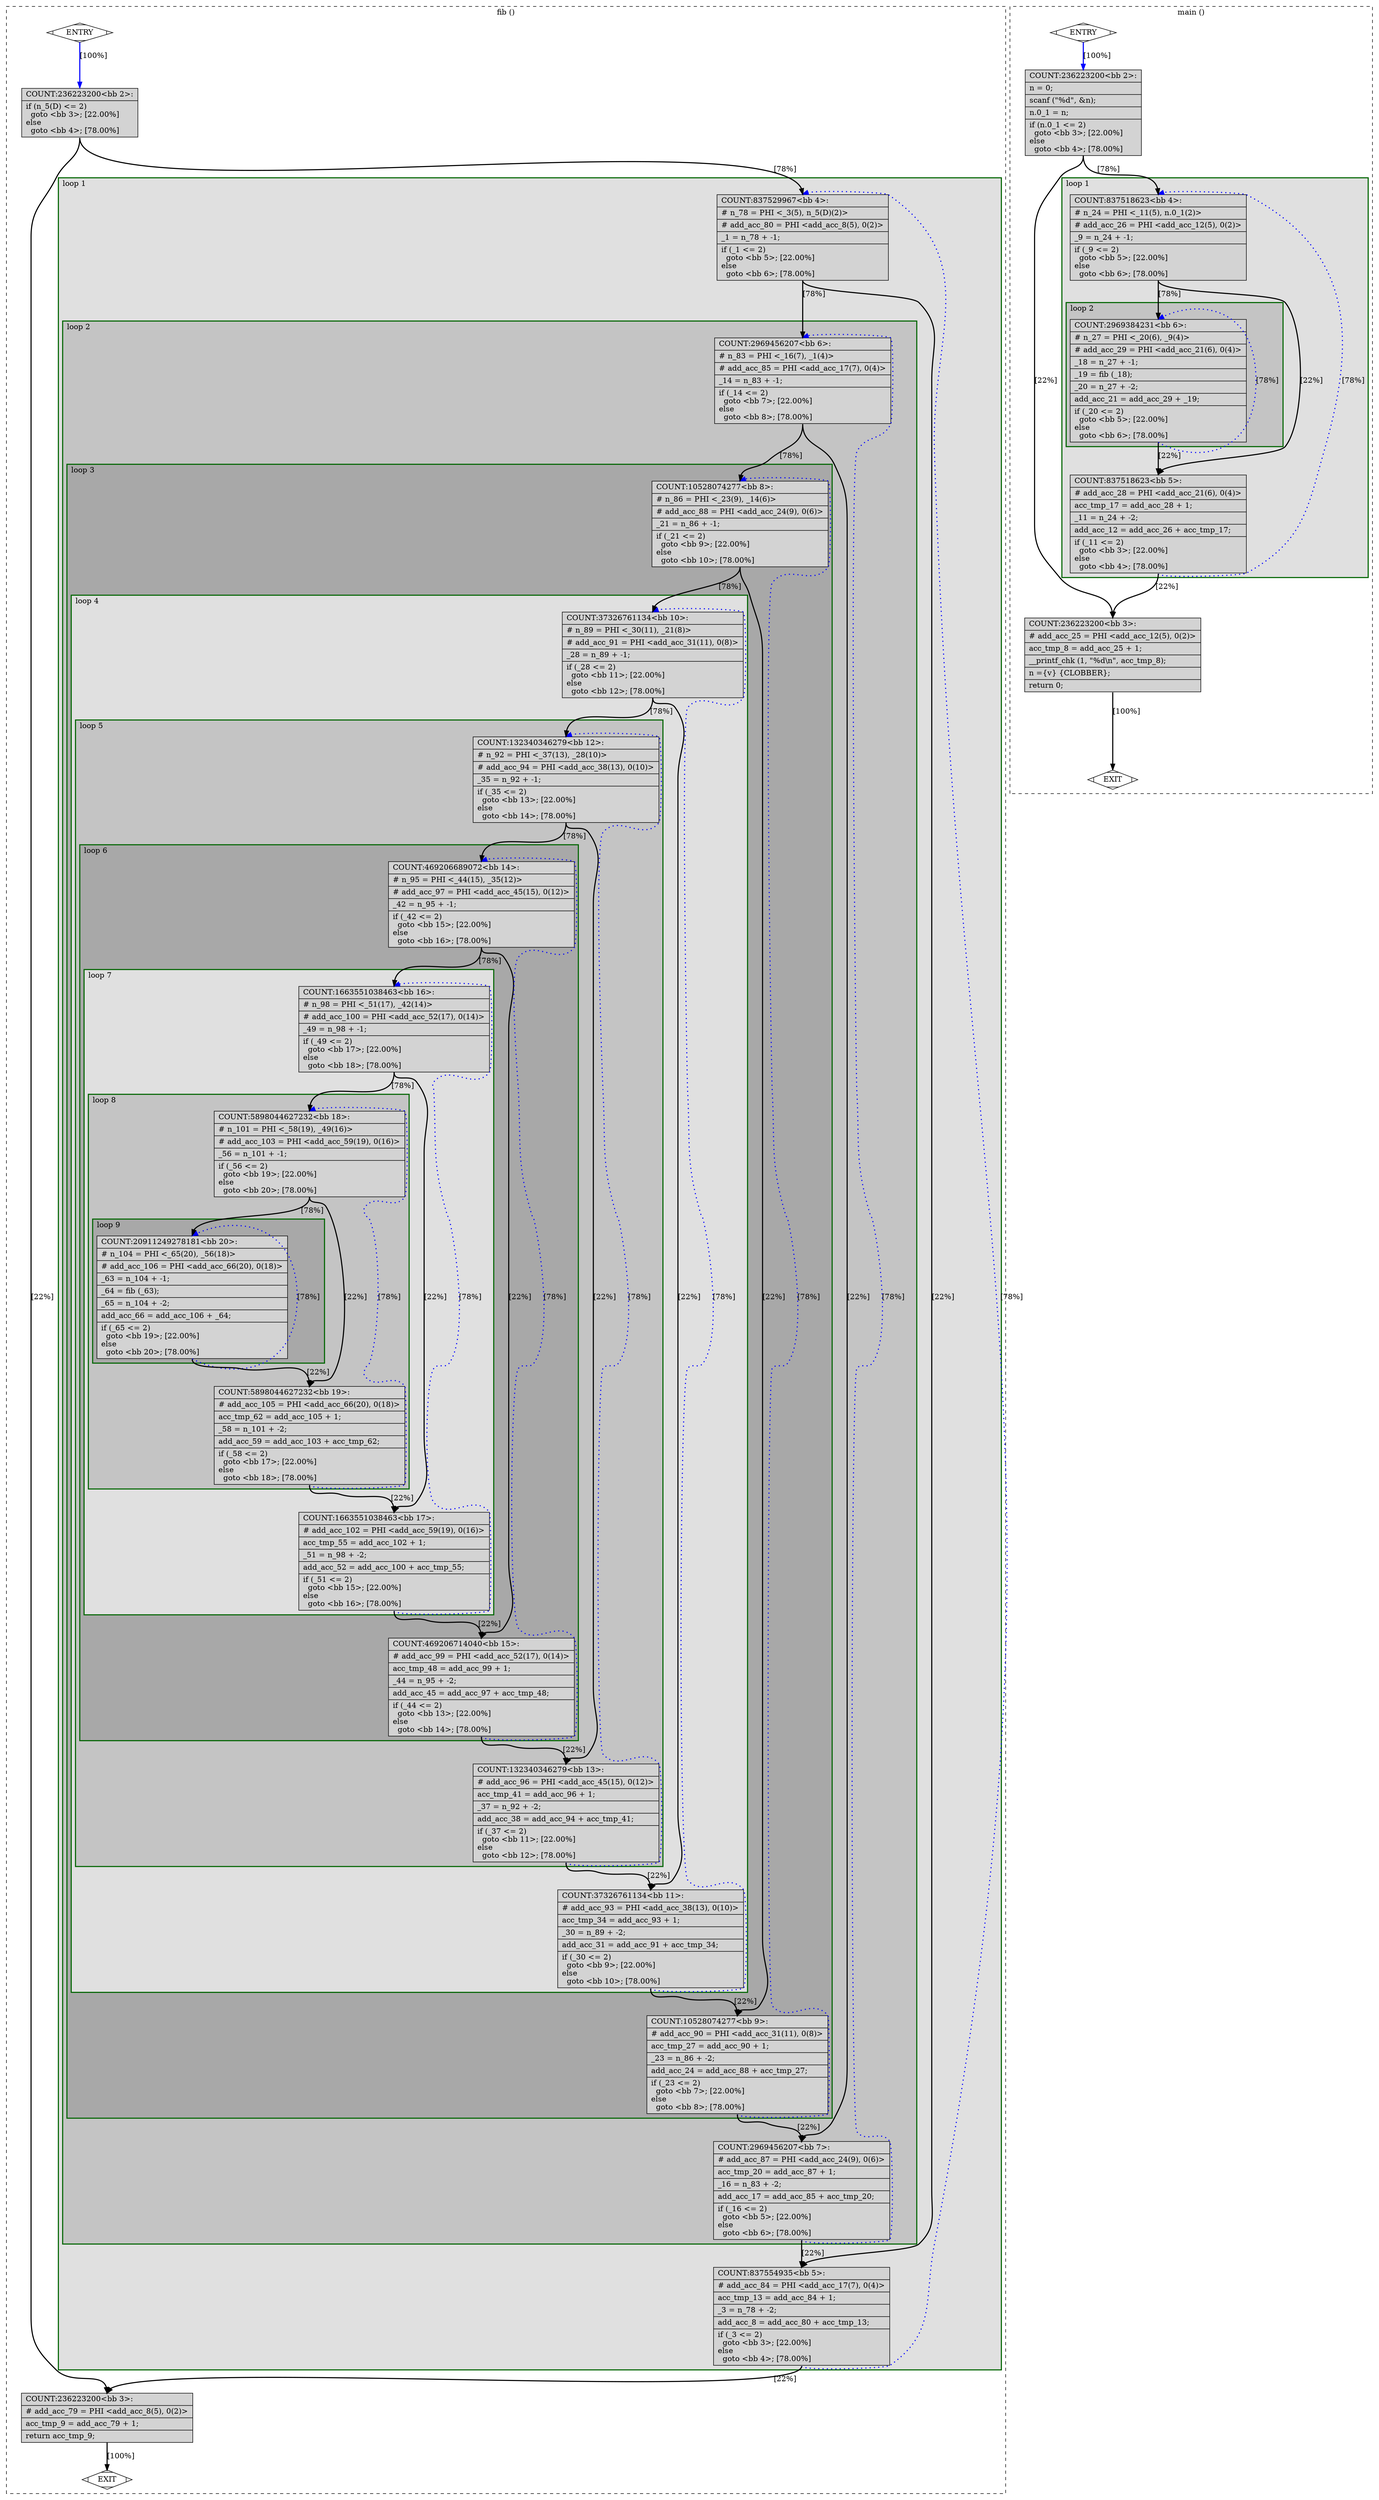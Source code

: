 digraph "a-fib_1.c.122t.sra" {
overlap=false;
subgraph "cluster_fib" {
	style="dashed";
	color="black";
	label="fib ()";
	subgraph cluster_40_1 {
	style="filled";
	color="darkgreen";
	fillcolor="grey88";
	label="loop 1";
	labeljust=l;
	penwidth=2;
	subgraph cluster_40_2 {
	style="filled";
	color="darkgreen";
	fillcolor="grey77";
	label="loop 2";
	labeljust=l;
	penwidth=2;
	subgraph cluster_40_3 {
	style="filled";
	color="darkgreen";
	fillcolor="grey66";
	label="loop 3";
	labeljust=l;
	penwidth=2;
	subgraph cluster_40_4 {
	style="filled";
	color="darkgreen";
	fillcolor="grey88";
	label="loop 4";
	labeljust=l;
	penwidth=2;
	subgraph cluster_40_5 {
	style="filled";
	color="darkgreen";
	fillcolor="grey77";
	label="loop 5";
	labeljust=l;
	penwidth=2;
	subgraph cluster_40_6 {
	style="filled";
	color="darkgreen";
	fillcolor="grey66";
	label="loop 6";
	labeljust=l;
	penwidth=2;
	subgraph cluster_40_7 {
	style="filled";
	color="darkgreen";
	fillcolor="grey88";
	label="loop 7";
	labeljust=l;
	penwidth=2;
	subgraph cluster_40_8 {
	style="filled";
	color="darkgreen";
	fillcolor="grey77";
	label="loop 8";
	labeljust=l;
	penwidth=2;
	subgraph cluster_40_9 {
	style="filled";
	color="darkgreen";
	fillcolor="grey66";
	label="loop 9";
	labeljust=l;
	penwidth=2;
	fn_40_basic_block_20 [shape=record,style=filled,fillcolor=lightgrey,label="{COUNT:20911249278181\<bb\ 20\>:\l\
|#\ n_104\ =\ PHI\ \<_65(20),\ _56(18)\>\l\
|#\ add_acc_106\ =\ PHI\ \<add_acc_66(20),\ 0(18)\>\l\
|_63\ =\ n_104\ +\ -1;\l\
|_64\ =\ fib\ (_63);\l\
|_65\ =\ n_104\ +\ -2;\l\
|add_acc_66\ =\ add_acc_106\ +\ _64;\l\
|if\ (_65\ \<=\ 2)\l\
\ \ goto\ \<bb\ 19\>;\ [22.00%]\l\
else\l\
\ \ goto\ \<bb\ 20\>;\ [78.00%]\l\
}"];

	}
	fn_40_basic_block_18 [shape=record,style=filled,fillcolor=lightgrey,label="{COUNT:5898044627232\<bb\ 18\>:\l\
|#\ n_101\ =\ PHI\ \<_58(19),\ _49(16)\>\l\
|#\ add_acc_103\ =\ PHI\ \<add_acc_59(19),\ 0(16)\>\l\
|_56\ =\ n_101\ +\ -1;\l\
|if\ (_56\ \<=\ 2)\l\
\ \ goto\ \<bb\ 19\>;\ [22.00%]\l\
else\l\
\ \ goto\ \<bb\ 20\>;\ [78.00%]\l\
}"];

	fn_40_basic_block_19 [shape=record,style=filled,fillcolor=lightgrey,label="{COUNT:5898044627232\<bb\ 19\>:\l\
|#\ add_acc_105\ =\ PHI\ \<add_acc_66(20),\ 0(18)\>\l\
|acc_tmp_62\ =\ add_acc_105\ +\ 1;\l\
|_58\ =\ n_101\ +\ -2;\l\
|add_acc_59\ =\ add_acc_103\ +\ acc_tmp_62;\l\
|if\ (_58\ \<=\ 2)\l\
\ \ goto\ \<bb\ 17\>;\ [22.00%]\l\
else\l\
\ \ goto\ \<bb\ 18\>;\ [78.00%]\l\
}"];

	}
	fn_40_basic_block_16 [shape=record,style=filled,fillcolor=lightgrey,label="{COUNT:1663551038463\<bb\ 16\>:\l\
|#\ n_98\ =\ PHI\ \<_51(17),\ _42(14)\>\l\
|#\ add_acc_100\ =\ PHI\ \<add_acc_52(17),\ 0(14)\>\l\
|_49\ =\ n_98\ +\ -1;\l\
|if\ (_49\ \<=\ 2)\l\
\ \ goto\ \<bb\ 17\>;\ [22.00%]\l\
else\l\
\ \ goto\ \<bb\ 18\>;\ [78.00%]\l\
}"];

	fn_40_basic_block_17 [shape=record,style=filled,fillcolor=lightgrey,label="{COUNT:1663551038463\<bb\ 17\>:\l\
|#\ add_acc_102\ =\ PHI\ \<add_acc_59(19),\ 0(16)\>\l\
|acc_tmp_55\ =\ add_acc_102\ +\ 1;\l\
|_51\ =\ n_98\ +\ -2;\l\
|add_acc_52\ =\ add_acc_100\ +\ acc_tmp_55;\l\
|if\ (_51\ \<=\ 2)\l\
\ \ goto\ \<bb\ 15\>;\ [22.00%]\l\
else\l\
\ \ goto\ \<bb\ 16\>;\ [78.00%]\l\
}"];

	}
	fn_40_basic_block_14 [shape=record,style=filled,fillcolor=lightgrey,label="{COUNT:469206689072\<bb\ 14\>:\l\
|#\ n_95\ =\ PHI\ \<_44(15),\ _35(12)\>\l\
|#\ add_acc_97\ =\ PHI\ \<add_acc_45(15),\ 0(12)\>\l\
|_42\ =\ n_95\ +\ -1;\l\
|if\ (_42\ \<=\ 2)\l\
\ \ goto\ \<bb\ 15\>;\ [22.00%]\l\
else\l\
\ \ goto\ \<bb\ 16\>;\ [78.00%]\l\
}"];

	fn_40_basic_block_15 [shape=record,style=filled,fillcolor=lightgrey,label="{COUNT:469206714040\<bb\ 15\>:\l\
|#\ add_acc_99\ =\ PHI\ \<add_acc_52(17),\ 0(14)\>\l\
|acc_tmp_48\ =\ add_acc_99\ +\ 1;\l\
|_44\ =\ n_95\ +\ -2;\l\
|add_acc_45\ =\ add_acc_97\ +\ acc_tmp_48;\l\
|if\ (_44\ \<=\ 2)\l\
\ \ goto\ \<bb\ 13\>;\ [22.00%]\l\
else\l\
\ \ goto\ \<bb\ 14\>;\ [78.00%]\l\
}"];

	}
	fn_40_basic_block_12 [shape=record,style=filled,fillcolor=lightgrey,label="{COUNT:132340346279\<bb\ 12\>:\l\
|#\ n_92\ =\ PHI\ \<_37(13),\ _28(10)\>\l\
|#\ add_acc_94\ =\ PHI\ \<add_acc_38(13),\ 0(10)\>\l\
|_35\ =\ n_92\ +\ -1;\l\
|if\ (_35\ \<=\ 2)\l\
\ \ goto\ \<bb\ 13\>;\ [22.00%]\l\
else\l\
\ \ goto\ \<bb\ 14\>;\ [78.00%]\l\
}"];

	fn_40_basic_block_13 [shape=record,style=filled,fillcolor=lightgrey,label="{COUNT:132340346279\<bb\ 13\>:\l\
|#\ add_acc_96\ =\ PHI\ \<add_acc_45(15),\ 0(12)\>\l\
|acc_tmp_41\ =\ add_acc_96\ +\ 1;\l\
|_37\ =\ n_92\ +\ -2;\l\
|add_acc_38\ =\ add_acc_94\ +\ acc_tmp_41;\l\
|if\ (_37\ \<=\ 2)\l\
\ \ goto\ \<bb\ 11\>;\ [22.00%]\l\
else\l\
\ \ goto\ \<bb\ 12\>;\ [78.00%]\l\
}"];

	}
	fn_40_basic_block_10 [shape=record,style=filled,fillcolor=lightgrey,label="{COUNT:37326761134\<bb\ 10\>:\l\
|#\ n_89\ =\ PHI\ \<_30(11),\ _21(8)\>\l\
|#\ add_acc_91\ =\ PHI\ \<add_acc_31(11),\ 0(8)\>\l\
|_28\ =\ n_89\ +\ -1;\l\
|if\ (_28\ \<=\ 2)\l\
\ \ goto\ \<bb\ 11\>;\ [22.00%]\l\
else\l\
\ \ goto\ \<bb\ 12\>;\ [78.00%]\l\
}"];

	fn_40_basic_block_11 [shape=record,style=filled,fillcolor=lightgrey,label="{COUNT:37326761134\<bb\ 11\>:\l\
|#\ add_acc_93\ =\ PHI\ \<add_acc_38(13),\ 0(10)\>\l\
|acc_tmp_34\ =\ add_acc_93\ +\ 1;\l\
|_30\ =\ n_89\ +\ -2;\l\
|add_acc_31\ =\ add_acc_91\ +\ acc_tmp_34;\l\
|if\ (_30\ \<=\ 2)\l\
\ \ goto\ \<bb\ 9\>;\ [22.00%]\l\
else\l\
\ \ goto\ \<bb\ 10\>;\ [78.00%]\l\
}"];

	}
	fn_40_basic_block_8 [shape=record,style=filled,fillcolor=lightgrey,label="{COUNT:10528074277\<bb\ 8\>:\l\
|#\ n_86\ =\ PHI\ \<_23(9),\ _14(6)\>\l\
|#\ add_acc_88\ =\ PHI\ \<add_acc_24(9),\ 0(6)\>\l\
|_21\ =\ n_86\ +\ -1;\l\
|if\ (_21\ \<=\ 2)\l\
\ \ goto\ \<bb\ 9\>;\ [22.00%]\l\
else\l\
\ \ goto\ \<bb\ 10\>;\ [78.00%]\l\
}"];

	fn_40_basic_block_9 [shape=record,style=filled,fillcolor=lightgrey,label="{COUNT:10528074277\<bb\ 9\>:\l\
|#\ add_acc_90\ =\ PHI\ \<add_acc_31(11),\ 0(8)\>\l\
|acc_tmp_27\ =\ add_acc_90\ +\ 1;\l\
|_23\ =\ n_86\ +\ -2;\l\
|add_acc_24\ =\ add_acc_88\ +\ acc_tmp_27;\l\
|if\ (_23\ \<=\ 2)\l\
\ \ goto\ \<bb\ 7\>;\ [22.00%]\l\
else\l\
\ \ goto\ \<bb\ 8\>;\ [78.00%]\l\
}"];

	}
	fn_40_basic_block_6 [shape=record,style=filled,fillcolor=lightgrey,label="{COUNT:2969456207\<bb\ 6\>:\l\
|#\ n_83\ =\ PHI\ \<_16(7),\ _1(4)\>\l\
|#\ add_acc_85\ =\ PHI\ \<add_acc_17(7),\ 0(4)\>\l\
|_14\ =\ n_83\ +\ -1;\l\
|if\ (_14\ \<=\ 2)\l\
\ \ goto\ \<bb\ 7\>;\ [22.00%]\l\
else\l\
\ \ goto\ \<bb\ 8\>;\ [78.00%]\l\
}"];

	fn_40_basic_block_7 [shape=record,style=filled,fillcolor=lightgrey,label="{COUNT:2969456207\<bb\ 7\>:\l\
|#\ add_acc_87\ =\ PHI\ \<add_acc_24(9),\ 0(6)\>\l\
|acc_tmp_20\ =\ add_acc_87\ +\ 1;\l\
|_16\ =\ n_83\ +\ -2;\l\
|add_acc_17\ =\ add_acc_85\ +\ acc_tmp_20;\l\
|if\ (_16\ \<=\ 2)\l\
\ \ goto\ \<bb\ 5\>;\ [22.00%]\l\
else\l\
\ \ goto\ \<bb\ 6\>;\ [78.00%]\l\
}"];

	}
	fn_40_basic_block_4 [shape=record,style=filled,fillcolor=lightgrey,label="{COUNT:837529967\<bb\ 4\>:\l\
|#\ n_78\ =\ PHI\ \<_3(5),\ n_5(D)(2)\>\l\
|#\ add_acc_80\ =\ PHI\ \<add_acc_8(5),\ 0(2)\>\l\
|_1\ =\ n_78\ +\ -1;\l\
|if\ (_1\ \<=\ 2)\l\
\ \ goto\ \<bb\ 5\>;\ [22.00%]\l\
else\l\
\ \ goto\ \<bb\ 6\>;\ [78.00%]\l\
}"];

	fn_40_basic_block_5 [shape=record,style=filled,fillcolor=lightgrey,label="{COUNT:837554935\<bb\ 5\>:\l\
|#\ add_acc_84\ =\ PHI\ \<add_acc_17(7),\ 0(4)\>\l\
|acc_tmp_13\ =\ add_acc_84\ +\ 1;\l\
|_3\ =\ n_78\ +\ -2;\l\
|add_acc_8\ =\ add_acc_80\ +\ acc_tmp_13;\l\
|if\ (_3\ \<=\ 2)\l\
\ \ goto\ \<bb\ 3\>;\ [22.00%]\l\
else\l\
\ \ goto\ \<bb\ 4\>;\ [78.00%]\l\
}"];

	}
	fn_40_basic_block_0 [shape=Mdiamond,style=filled,fillcolor=white,label="ENTRY"];

	fn_40_basic_block_1 [shape=Mdiamond,style=filled,fillcolor=white,label="EXIT"];

	fn_40_basic_block_2 [shape=record,style=filled,fillcolor=lightgrey,label="{COUNT:236223200\<bb\ 2\>:\l\
|if\ (n_5(D)\ \<=\ 2)\l\
\ \ goto\ \<bb\ 3\>;\ [22.00%]\l\
else\l\
\ \ goto\ \<bb\ 4\>;\ [78.00%]\l\
}"];

	fn_40_basic_block_3 [shape=record,style=filled,fillcolor=lightgrey,label="{COUNT:236223200\<bb\ 3\>:\l\
|#\ add_acc_79\ =\ PHI\ \<add_acc_8(5),\ 0(2)\>\l\
|acc_tmp_9\ =\ add_acc_79\ +\ 1;\l\
|return\ acc_tmp_9;\l\
}"];

	fn_40_basic_block_0:s -> fn_40_basic_block_2:n [style="solid,bold",color=blue,weight=100,constraint=true,label="[100%]"];
	fn_40_basic_block_2:s -> fn_40_basic_block_3:n [style="solid,bold",color=black,weight=10,constraint=true,label="[22%]"];
	fn_40_basic_block_2:s -> fn_40_basic_block_4:n [style="solid,bold",color=black,weight=10,constraint=true,label="[78%]"];
	fn_40_basic_block_3:s -> fn_40_basic_block_1:n [style="solid,bold",color=black,weight=10,constraint=true,label="[100%]"];
	fn_40_basic_block_4:s -> fn_40_basic_block_5:n [style="solid,bold",color=black,weight=10,constraint=true,label="[22%]"];
	fn_40_basic_block_4:s -> fn_40_basic_block_6:n [style="solid,bold",color=black,weight=10,constraint=true,label="[78%]"];
	fn_40_basic_block_5:s -> fn_40_basic_block_3:n [style="solid,bold",color=black,weight=10,constraint=true,label="[22%]"];
	fn_40_basic_block_5:s -> fn_40_basic_block_4:n [style="dotted,bold",color=blue,weight=10,constraint=false,label="[78%]"];
	fn_40_basic_block_6:s -> fn_40_basic_block_7:n [style="solid,bold",color=black,weight=10,constraint=true,label="[22%]"];
	fn_40_basic_block_6:s -> fn_40_basic_block_8:n [style="solid,bold",color=black,weight=10,constraint=true,label="[78%]"];
	fn_40_basic_block_7:s -> fn_40_basic_block_5:n [style="solid,bold",color=black,weight=10,constraint=true,label="[22%]"];
	fn_40_basic_block_7:s -> fn_40_basic_block_6:n [style="dotted,bold",color=blue,weight=10,constraint=false,label="[78%]"];
	fn_40_basic_block_8:s -> fn_40_basic_block_9:n [style="solid,bold",color=black,weight=10,constraint=true,label="[22%]"];
	fn_40_basic_block_8:s -> fn_40_basic_block_10:n [style="solid,bold",color=black,weight=10,constraint=true,label="[78%]"];
	fn_40_basic_block_9:s -> fn_40_basic_block_7:n [style="solid,bold",color=black,weight=10,constraint=true,label="[22%]"];
	fn_40_basic_block_9:s -> fn_40_basic_block_8:n [style="dotted,bold",color=blue,weight=10,constraint=false,label="[78%]"];
	fn_40_basic_block_10:s -> fn_40_basic_block_11:n [style="solid,bold",color=black,weight=10,constraint=true,label="[22%]"];
	fn_40_basic_block_10:s -> fn_40_basic_block_12:n [style="solid,bold",color=black,weight=10,constraint=true,label="[78%]"];
	fn_40_basic_block_11:s -> fn_40_basic_block_9:n [style="solid,bold",color=black,weight=10,constraint=true,label="[22%]"];
	fn_40_basic_block_11:s -> fn_40_basic_block_10:n [style="dotted,bold",color=blue,weight=10,constraint=false,label="[78%]"];
	fn_40_basic_block_12:s -> fn_40_basic_block_13:n [style="solid,bold",color=black,weight=10,constraint=true,label="[22%]"];
	fn_40_basic_block_12:s -> fn_40_basic_block_14:n [style="solid,bold",color=black,weight=10,constraint=true,label="[78%]"];
	fn_40_basic_block_13:s -> fn_40_basic_block_11:n [style="solid,bold",color=black,weight=10,constraint=true,label="[22%]"];
	fn_40_basic_block_13:s -> fn_40_basic_block_12:n [style="dotted,bold",color=blue,weight=10,constraint=false,label="[78%]"];
	fn_40_basic_block_14:s -> fn_40_basic_block_15:n [style="solid,bold",color=black,weight=10,constraint=true,label="[22%]"];
	fn_40_basic_block_14:s -> fn_40_basic_block_16:n [style="solid,bold",color=black,weight=10,constraint=true,label="[78%]"];
	fn_40_basic_block_15:s -> fn_40_basic_block_13:n [style="solid,bold",color=black,weight=10,constraint=true,label="[22%]"];
	fn_40_basic_block_15:s -> fn_40_basic_block_14:n [style="dotted,bold",color=blue,weight=10,constraint=false,label="[78%]"];
	fn_40_basic_block_16:s -> fn_40_basic_block_17:n [style="solid,bold",color=black,weight=10,constraint=true,label="[22%]"];
	fn_40_basic_block_16:s -> fn_40_basic_block_18:n [style="solid,bold",color=black,weight=10,constraint=true,label="[78%]"];
	fn_40_basic_block_17:s -> fn_40_basic_block_15:n [style="solid,bold",color=black,weight=10,constraint=true,label="[22%]"];
	fn_40_basic_block_17:s -> fn_40_basic_block_16:n [style="dotted,bold",color=blue,weight=10,constraint=false,label="[78%]"];
	fn_40_basic_block_18:s -> fn_40_basic_block_19:n [style="solid,bold",color=black,weight=10,constraint=true,label="[22%]"];
	fn_40_basic_block_18:s -> fn_40_basic_block_20:n [style="solid,bold",color=black,weight=10,constraint=true,label="[78%]"];
	fn_40_basic_block_19:s -> fn_40_basic_block_17:n [style="solid,bold",color=black,weight=10,constraint=true,label="[22%]"];
	fn_40_basic_block_19:s -> fn_40_basic_block_18:n [style="dotted,bold",color=blue,weight=10,constraint=false,label="[78%]"];
	fn_40_basic_block_20:s -> fn_40_basic_block_19:n [style="solid,bold",color=black,weight=10,constraint=true,label="[22%]"];
	fn_40_basic_block_20:s -> fn_40_basic_block_20:n [style="dotted,bold",color=blue,weight=10,constraint=false,label="[78%]"];
	fn_40_basic_block_0:s -> fn_40_basic_block_1:n [style="invis",constraint=true];
}
subgraph "cluster_main" {
	style="dashed";
	color="black";
	label="main ()";
	subgraph cluster_39_1 {
	style="filled";
	color="darkgreen";
	fillcolor="grey88";
	label="loop 1";
	labeljust=l;
	penwidth=2;
	subgraph cluster_39_2 {
	style="filled";
	color="darkgreen";
	fillcolor="grey77";
	label="loop 2";
	labeljust=l;
	penwidth=2;
	fn_39_basic_block_6 [shape=record,style=filled,fillcolor=lightgrey,label="{COUNT:2969384231\<bb\ 6\>:\l\
|#\ n_27\ =\ PHI\ \<_20(6),\ _9(4)\>\l\
|#\ add_acc_29\ =\ PHI\ \<add_acc_21(6),\ 0(4)\>\l\
|_18\ =\ n_27\ +\ -1;\l\
|_19\ =\ fib\ (_18);\l\
|_20\ =\ n_27\ +\ -2;\l\
|add_acc_21\ =\ add_acc_29\ +\ _19;\l\
|if\ (_20\ \<=\ 2)\l\
\ \ goto\ \<bb\ 5\>;\ [22.00%]\l\
else\l\
\ \ goto\ \<bb\ 6\>;\ [78.00%]\l\
}"];

	}
	fn_39_basic_block_4 [shape=record,style=filled,fillcolor=lightgrey,label="{COUNT:837518623\<bb\ 4\>:\l\
|#\ n_24\ =\ PHI\ \<_11(5),\ n.0_1(2)\>\l\
|#\ add_acc_26\ =\ PHI\ \<add_acc_12(5),\ 0(2)\>\l\
|_9\ =\ n_24\ +\ -1;\l\
|if\ (_9\ \<=\ 2)\l\
\ \ goto\ \<bb\ 5\>;\ [22.00%]\l\
else\l\
\ \ goto\ \<bb\ 6\>;\ [78.00%]\l\
}"];

	fn_39_basic_block_5 [shape=record,style=filled,fillcolor=lightgrey,label="{COUNT:837518623\<bb\ 5\>:\l\
|#\ add_acc_28\ =\ PHI\ \<add_acc_21(6),\ 0(4)\>\l\
|acc_tmp_17\ =\ add_acc_28\ +\ 1;\l\
|_11\ =\ n_24\ +\ -2;\l\
|add_acc_12\ =\ add_acc_26\ +\ acc_tmp_17;\l\
|if\ (_11\ \<=\ 2)\l\
\ \ goto\ \<bb\ 3\>;\ [22.00%]\l\
else\l\
\ \ goto\ \<bb\ 4\>;\ [78.00%]\l\
}"];

	}
	fn_39_basic_block_0 [shape=Mdiamond,style=filled,fillcolor=white,label="ENTRY"];

	fn_39_basic_block_1 [shape=Mdiamond,style=filled,fillcolor=white,label="EXIT"];

	fn_39_basic_block_2 [shape=record,style=filled,fillcolor=lightgrey,label="{COUNT:236223200\<bb\ 2\>:\l\
|n\ =\ 0;\l\
|scanf\ (\"%d\",\ &n);\l\
|n.0_1\ =\ n;\l\
|if\ (n.0_1\ \<=\ 2)\l\
\ \ goto\ \<bb\ 3\>;\ [22.00%]\l\
else\l\
\ \ goto\ \<bb\ 4\>;\ [78.00%]\l\
}"];

	fn_39_basic_block_3 [shape=record,style=filled,fillcolor=lightgrey,label="{COUNT:236223200\<bb\ 3\>:\l\
|#\ add_acc_25\ =\ PHI\ \<add_acc_12(5),\ 0(2)\>\l\
|acc_tmp_8\ =\ add_acc_25\ +\ 1;\l\
|__printf_chk\ (1,\ \"%d\\n\",\ acc_tmp_8);\l\
|n\ =\{v\}\ \{CLOBBER\};\l\
|return\ 0;\l\
}"];

	fn_39_basic_block_0:s -> fn_39_basic_block_2:n [style="solid,bold",color=blue,weight=100,constraint=true,label="[100%]"];
	fn_39_basic_block_2:s -> fn_39_basic_block_3:n [style="solid,bold",color=black,weight=10,constraint=true,label="[22%]"];
	fn_39_basic_block_2:s -> fn_39_basic_block_4:n [style="solid,bold",color=black,weight=10,constraint=true,label="[78%]"];
	fn_39_basic_block_3:s -> fn_39_basic_block_1:n [style="solid,bold",color=black,weight=10,constraint=true,label="[100%]"];
	fn_39_basic_block_4:s -> fn_39_basic_block_5:n [style="solid,bold",color=black,weight=10,constraint=true,label="[22%]"];
	fn_39_basic_block_4:s -> fn_39_basic_block_6:n [style="solid,bold",color=black,weight=10,constraint=true,label="[78%]"];
	fn_39_basic_block_5:s -> fn_39_basic_block_3:n [style="solid,bold",color=black,weight=10,constraint=true,label="[22%]"];
	fn_39_basic_block_5:s -> fn_39_basic_block_4:n [style="dotted,bold",color=blue,weight=10,constraint=false,label="[78%]"];
	fn_39_basic_block_6:s -> fn_39_basic_block_5:n [style="solid,bold",color=black,weight=10,constraint=true,label="[22%]"];
	fn_39_basic_block_6:s -> fn_39_basic_block_6:n [style="dotted,bold",color=blue,weight=10,constraint=false,label="[78%]"];
	fn_39_basic_block_0:s -> fn_39_basic_block_1:n [style="invis",constraint=true];
}
}
